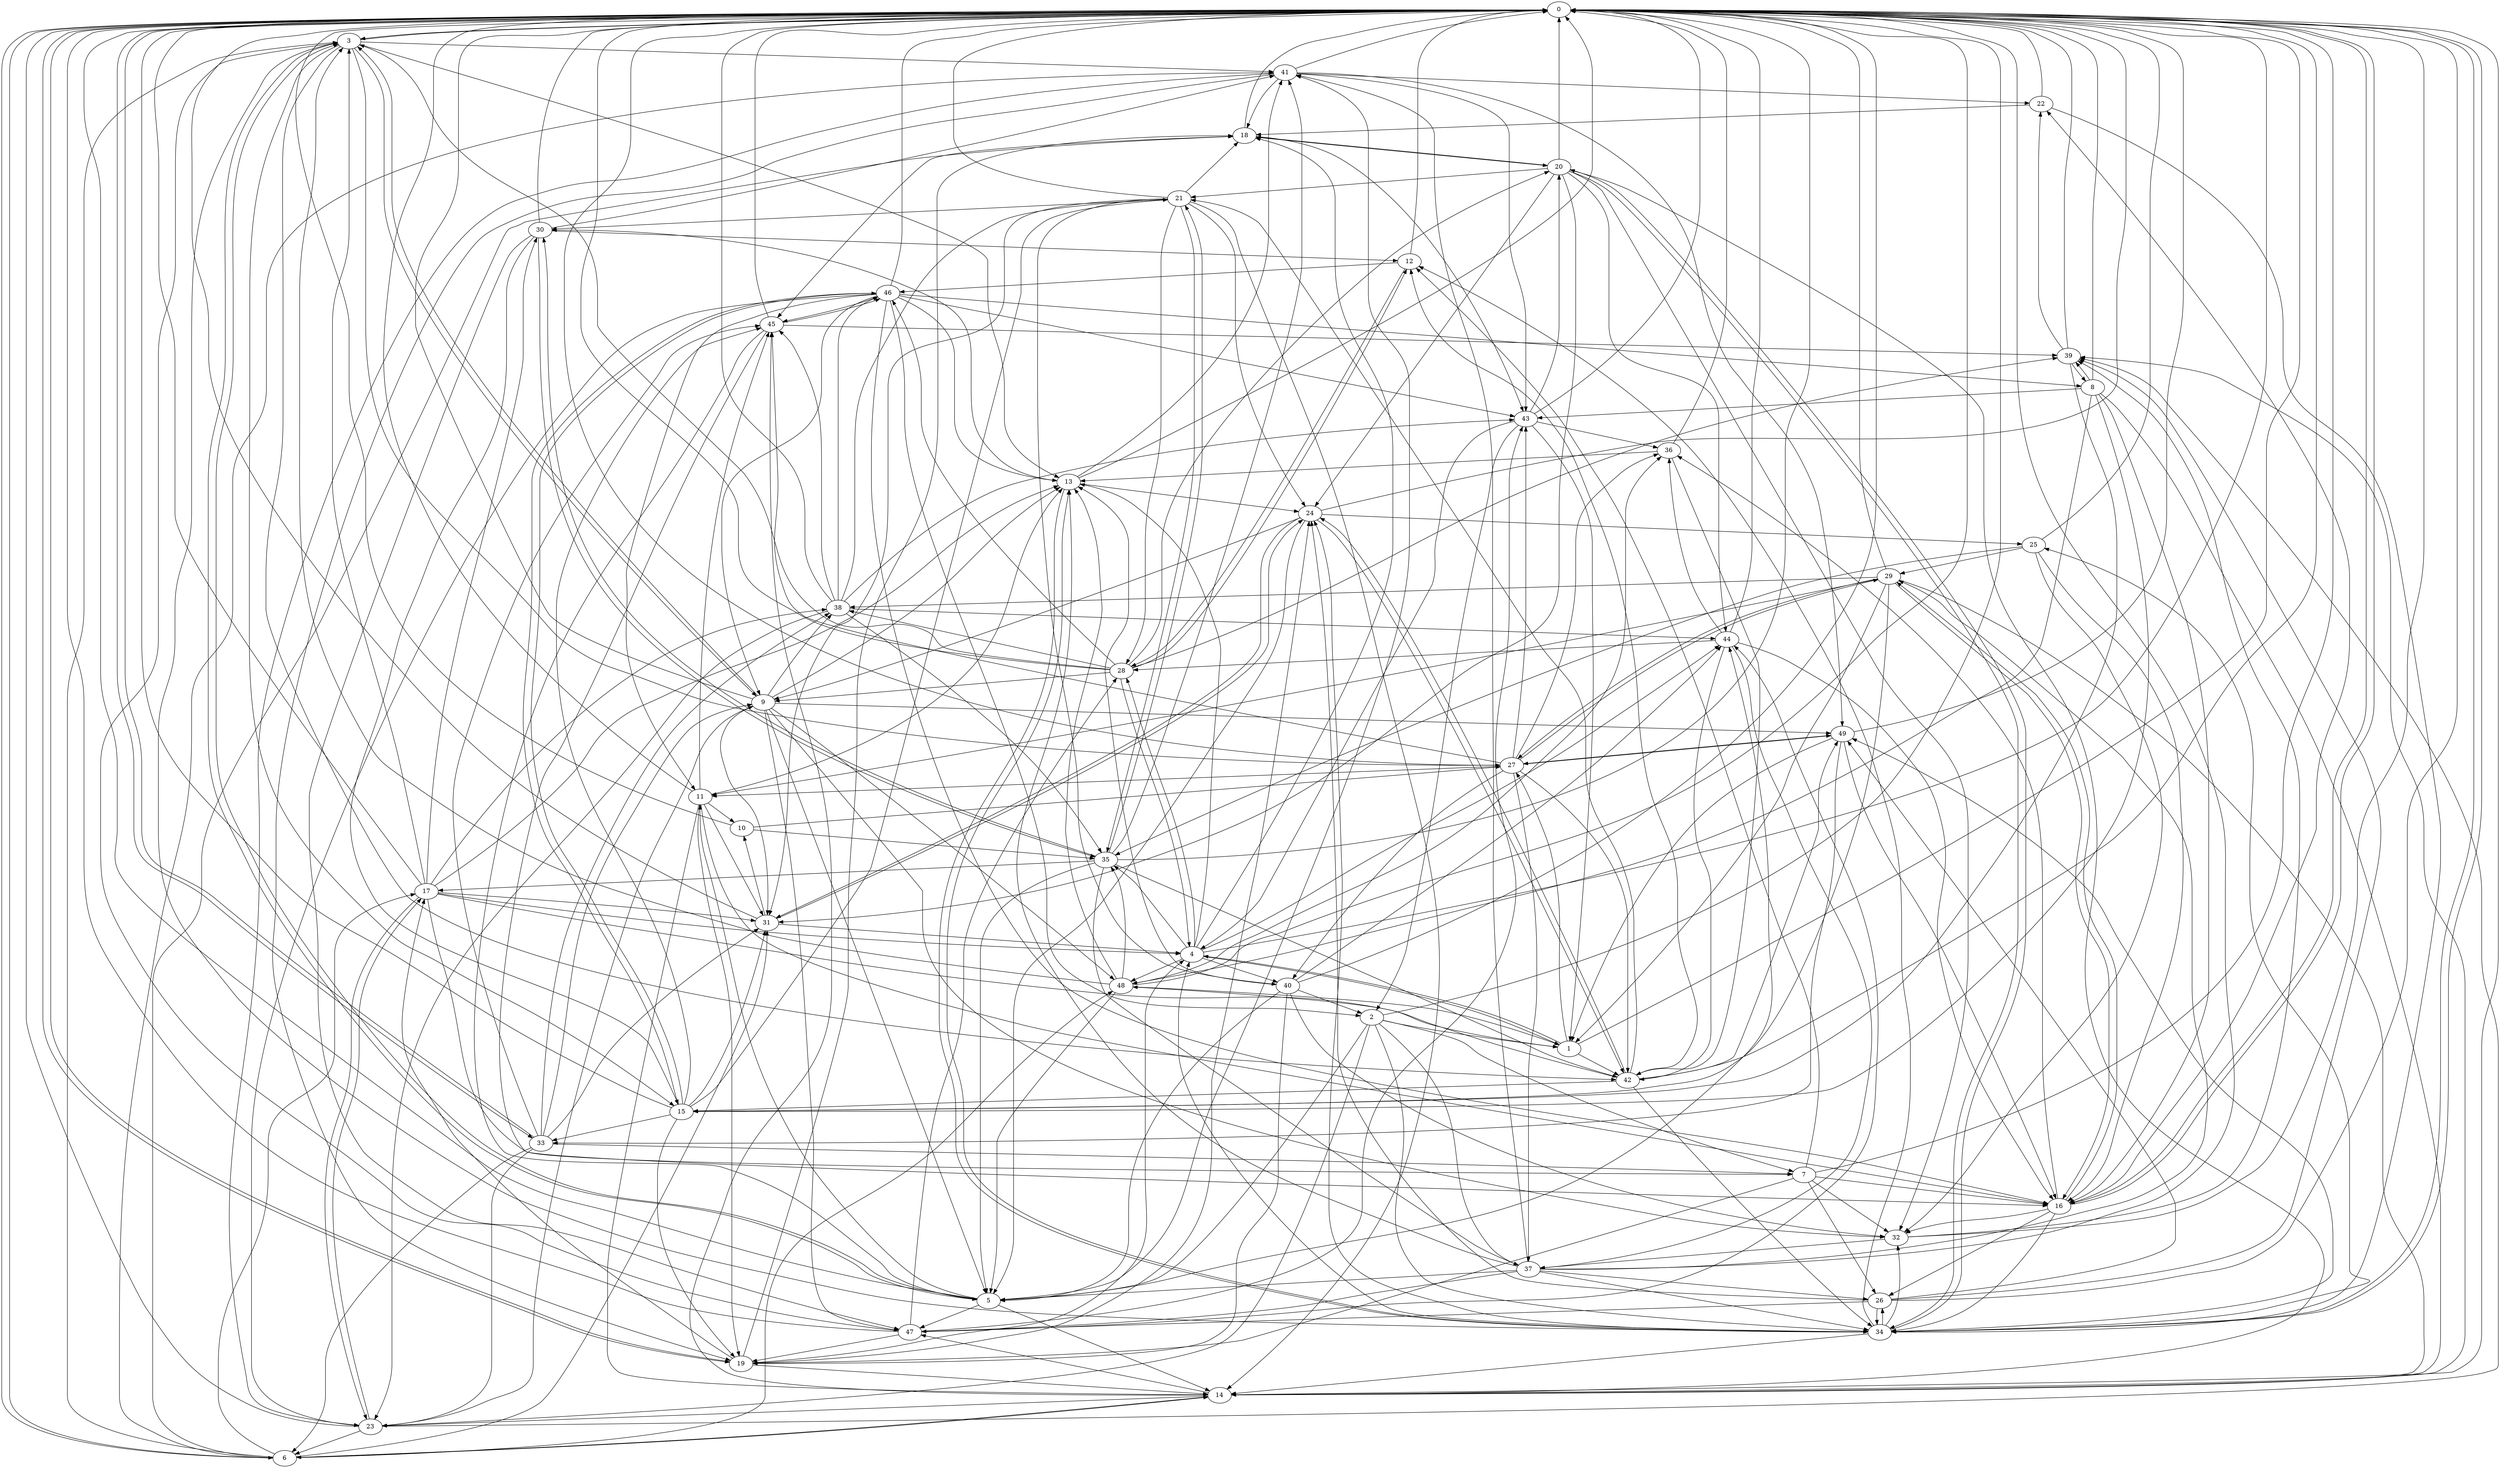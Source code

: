 strict digraph "" {
	0	 [component_delay=3];
	3	 [component_delay=3];
	0 -> 3	 [wire_delay=1];
	6	 [component_delay=3];
	0 -> 6	 [wire_delay=1];
	16	 [component_delay=3];
	0 -> 16	 [wire_delay=1];
	19	 [component_delay=3];
	0 -> 19	 [wire_delay=1];
	33	 [component_delay=3];
	0 -> 33	 [wire_delay=1];
	34	 [component_delay=3];
	0 -> 34	 [wire_delay=1];
	1	 [component_delay=3];
	1 -> 0	 [wire_delay=1];
	4	 [component_delay=3];
	1 -> 4	 [wire_delay=1];
	27	 [component_delay=3];
	1 -> 27	 [wire_delay=1];
	42	 [component_delay=3];
	1 -> 42	 [wire_delay=1];
	2	 [component_delay=3];
	2 -> 0	 [wire_delay=1];
	2 -> 1	 [wire_delay=1];
	5	 [component_delay=3];
	2 -> 5	 [wire_delay=1];
	7	 [component_delay=3];
	2 -> 7	 [wire_delay=1];
	23	 [component_delay=3];
	2 -> 23	 [wire_delay=1];
	2 -> 34	 [wire_delay=1];
	37	 [component_delay=3];
	2 -> 37	 [wire_delay=1];
	3 -> 0	 [wire_delay=1];
	3 -> 5	 [wire_delay=1];
	9	 [component_delay=3];
	3 -> 9	 [wire_delay=1];
	13	 [component_delay=3];
	3 -> 13	 [wire_delay=1];
	15	 [component_delay=3];
	3 -> 15	 [wire_delay=1];
	3 -> 27	 [wire_delay=1];
	41	 [component_delay=3];
	3 -> 41	 [wire_delay=1];
	3 -> 42	 [wire_delay=1];
	4 -> 0	 [wire_delay=1];
	4 -> 1	 [wire_delay=1];
	4 -> 13	 [wire_delay=1];
	18	 [component_delay=3];
	4 -> 18	 [wire_delay=1];
	28	 [component_delay=3];
	4 -> 28	 [wire_delay=1];
	35	 [component_delay=3];
	4 -> 35	 [wire_delay=1];
	40	 [component_delay=3];
	4 -> 40	 [wire_delay=1];
	44	 [component_delay=3];
	4 -> 44	 [wire_delay=1];
	48	 [component_delay=3];
	4 -> 48	 [wire_delay=1];
	5 -> 0	 [wire_delay=1];
	5 -> 3	 [wire_delay=1];
	11	 [component_delay=3];
	5 -> 11	 [wire_delay=1];
	14	 [component_delay=3];
	5 -> 14	 [wire_delay=1];
	5 -> 41	 [wire_delay=1];
	5 -> 44	 [wire_delay=1];
	47	 [component_delay=3];
	5 -> 47	 [wire_delay=1];
	6 -> 0	 [wire_delay=1];
	6 -> 3	 [wire_delay=1];
	6 -> 14	 [wire_delay=1];
	17	 [component_delay=3];
	6 -> 17	 [wire_delay=1];
	6 -> 18	 [wire_delay=1];
	31	 [component_delay=3];
	6 -> 31	 [wire_delay=1];
	6 -> 41	 [wire_delay=1];
	6 -> 48	 [wire_delay=1];
	7 -> 0	 [wire_delay=1];
	12	 [component_delay=3];
	7 -> 12	 [wire_delay=1];
	7 -> 16	 [wire_delay=1];
	7 -> 19	 [wire_delay=1];
	26	 [component_delay=3];
	7 -> 26	 [wire_delay=1];
	32	 [component_delay=3];
	7 -> 32	 [wire_delay=1];
	8	 [component_delay=3];
	8 -> 0	 [wire_delay=1];
	8 -> 14	 [wire_delay=1];
	8 -> 15	 [wire_delay=1];
	8 -> 16	 [wire_delay=1];
	39	 [component_delay=3];
	8 -> 39	 [wire_delay=1];
	43	 [component_delay=3];
	8 -> 43	 [wire_delay=1];
	8 -> 48	 [wire_delay=1];
	9 -> 0	 [wire_delay=1];
	9 -> 3	 [wire_delay=1];
	9 -> 5	 [wire_delay=1];
	9 -> 13	 [wire_delay=1];
	9 -> 31	 [wire_delay=1];
	9 -> 32	 [wire_delay=1];
	38	 [component_delay=3];
	9 -> 38	 [wire_delay=1];
	9 -> 47	 [wire_delay=1];
	9 -> 48	 [wire_delay=1];
	49	 [component_delay=3];
	9 -> 49	 [wire_delay=1];
	10	 [component_delay=3];
	10 -> 0	 [wire_delay=1];
	10 -> 27	 [wire_delay=1];
	10 -> 35	 [wire_delay=1];
	11 -> 0	 [wire_delay=1];
	11 -> 10	 [wire_delay=1];
	11 -> 13	 [wire_delay=1];
	11 -> 14	 [wire_delay=1];
	11 -> 16	 [wire_delay=1];
	11 -> 19	 [wire_delay=1];
	11 -> 31	 [wire_delay=1];
	45	 [component_delay=3];
	11 -> 45	 [wire_delay=1];
	12 -> 0	 [wire_delay=1];
	12 -> 28	 [wire_delay=1];
	46	 [component_delay=3];
	12 -> 46	 [wire_delay=1];
	13 -> 0	 [wire_delay=1];
	24	 [component_delay=3];
	13 -> 24	 [wire_delay=1];
	30	 [component_delay=3];
	13 -> 30	 [wire_delay=1];
	13 -> 34	 [wire_delay=1];
	13 -> 41	 [wire_delay=1];
	14 -> 0	 [wire_delay=1];
	14 -> 6	 [wire_delay=1];
	14 -> 23	 [wire_delay=1];
	14 -> 39	 [wire_delay=1];
	14 -> 45	 [wire_delay=1];
	14 -> 47	 [wire_delay=1];
	15 -> 0	 [wire_delay=1];
	15 -> 19	 [wire_delay=1];
	21	 [component_delay=3];
	15 -> 21	 [wire_delay=1];
	15 -> 31	 [wire_delay=1];
	15 -> 33	 [wire_delay=1];
	15 -> 45	 [wire_delay=1];
	15 -> 46	 [wire_delay=1];
	16 -> 0	 [wire_delay=1];
	22	 [component_delay=3];
	16 -> 22	 [wire_delay=1];
	16 -> 26	 [wire_delay=1];
	29	 [component_delay=3];
	16 -> 29	 [wire_delay=1];
	16 -> 32	 [wire_delay=1];
	16 -> 34	 [wire_delay=1];
	36	 [component_delay=3];
	16 -> 36	 [wire_delay=1];
	17 -> 0	 [wire_delay=1];
	17 -> 1	 [wire_delay=1];
	17 -> 3	 [wire_delay=1];
	17 -> 4	 [wire_delay=1];
	17 -> 7	 [wire_delay=1];
	17 -> 13	 [wire_delay=1];
	17 -> 23	 [wire_delay=1];
	17 -> 30	 [wire_delay=1];
	17 -> 31	 [wire_delay=1];
	17 -> 38	 [wire_delay=1];
	18 -> 0	 [wire_delay=1];
	20	 [component_delay=3];
	18 -> 20	 [wire_delay=1];
	18 -> 43	 [wire_delay=1];
	18 -> 45	 [wire_delay=1];
	19 -> 0	 [wire_delay=1];
	19 -> 4	 [wire_delay=1];
	19 -> 14	 [wire_delay=1];
	19 -> 17	 [wire_delay=1];
	19 -> 18	 [wire_delay=1];
	19 -> 24	 [wire_delay=1];
	20 -> 0	 [wire_delay=1];
	20 -> 14	 [wire_delay=1];
	20 -> 18	 [wire_delay=1];
	20 -> 21	 [wire_delay=1];
	20 -> 24	 [wire_delay=1];
	20 -> 31	 [wire_delay=1];
	20 -> 32	 [wire_delay=1];
	20 -> 34	 [wire_delay=1];
	20 -> 44	 [wire_delay=1];
	21 -> 0	 [wire_delay=1];
	21 -> 14	 [wire_delay=1];
	21 -> 18	 [wire_delay=1];
	21 -> 24	 [wire_delay=1];
	21 -> 28	 [wire_delay=1];
	21 -> 30	 [wire_delay=1];
	21 -> 31	 [wire_delay=1];
	21 -> 35	 [wire_delay=1];
	21 -> 40	 [wire_delay=1];
	22 -> 0	 [wire_delay=1];
	22 -> 18	 [wire_delay=1];
	22 -> 34	 [wire_delay=1];
	23 -> 0	 [wire_delay=1];
	23 -> 6	 [wire_delay=1];
	23 -> 9	 [wire_delay=1];
	23 -> 17	 [wire_delay=1];
	23 -> 39	 [wire_delay=1];
	24 -> 0	 [wire_delay=1];
	24 -> 5	 [wire_delay=1];
	24 -> 9	 [wire_delay=1];
	25	 [component_delay=3];
	24 -> 25	 [wire_delay=1];
	24 -> 31	 [wire_delay=1];
	24 -> 42	 [wire_delay=1];
	25 -> 0	 [wire_delay=1];
	25 -> 16	 [wire_delay=1];
	25 -> 29	 [wire_delay=1];
	25 -> 32	 [wire_delay=1];
	25 -> 35	 [wire_delay=1];
	26 -> 0	 [wire_delay=1];
	26 -> 24	 [wire_delay=1];
	26 -> 34	 [wire_delay=1];
	26 -> 39	 [wire_delay=1];
	26 -> 47	 [wire_delay=1];
	26 -> 49	 [wire_delay=1];
	27 -> 0	 [wire_delay=1];
	27 -> 11	 [wire_delay=1];
	27 -> 29	 [wire_delay=1];
	27 -> 36	 [wire_delay=1];
	27 -> 37	 [wire_delay=1];
	27 -> 40	 [wire_delay=1];
	27 -> 42	 [wire_delay=1];
	27 -> 43	 [wire_delay=1];
	27 -> 45	 [wire_delay=1];
	27 -> 49	 [wire_delay=1];
	28 -> 0	 [wire_delay=1];
	28 -> 3	 [wire_delay=1];
	28 -> 4	 [wire_delay=1];
	28 -> 9	 [wire_delay=1];
	28 -> 12	 [wire_delay=1];
	28 -> 20	 [wire_delay=1];
	28 -> 38	 [wire_delay=1];
	28 -> 39	 [wire_delay=1];
	28 -> 46	 [wire_delay=1];
	29 -> 0	 [wire_delay=1];
	29 -> 1	 [wire_delay=1];
	29 -> 11	 [wire_delay=1];
	29 -> 14	 [wire_delay=1];
	29 -> 15	 [wire_delay=1];
	29 -> 16	 [wire_delay=1];
	29 -> 27	 [wire_delay=1];
	29 -> 38	 [wire_delay=1];
	30 -> 0	 [wire_delay=1];
	30 -> 12	 [wire_delay=1];
	30 -> 15	 [wire_delay=1];
	30 -> 35	 [wire_delay=1];
	30 -> 41	 [wire_delay=1];
	30 -> 47	 [wire_delay=1];
	31 -> 0	 [wire_delay=1];
	31 -> 4	 [wire_delay=1];
	31 -> 10	 [wire_delay=1];
	31 -> 24	 [wire_delay=1];
	32 -> 0	 [wire_delay=1];
	32 -> 37	 [wire_delay=1];
	32 -> 39	 [wire_delay=1];
	33 -> 0	 [wire_delay=1];
	33 -> 6	 [wire_delay=1];
	33 -> 7	 [wire_delay=1];
	33 -> 9	 [wire_delay=1];
	33 -> 23	 [wire_delay=1];
	33 -> 31	 [wire_delay=1];
	33 -> 38	 [wire_delay=1];
	33 -> 45	 [wire_delay=1];
	34 -> 0	 [wire_delay=1];
	34 -> 3	 [wire_delay=1];
	34 -> 4	 [wire_delay=1];
	34 -> 12	 [wire_delay=1];
	34 -> 13	 [wire_delay=1];
	34 -> 14	 [wire_delay=1];
	34 -> 20	 [wire_delay=1];
	34 -> 24	 [wire_delay=1];
	34 -> 25	 [wire_delay=1];
	34 -> 26	 [wire_delay=1];
	34 -> 32	 [wire_delay=1];
	34 -> 49	 [wire_delay=1];
	35 -> 0	 [wire_delay=1];
	35 -> 5	 [wire_delay=1];
	35 -> 17	 [wire_delay=1];
	35 -> 21	 [wire_delay=1];
	35 -> 30	 [wire_delay=1];
	35 -> 37	 [wire_delay=1];
	35 -> 41	 [wire_delay=1];
	35 -> 42	 [wire_delay=1];
	36 -> 0	 [wire_delay=1];
	36 -> 13	 [wire_delay=1];
	36 -> 42	 [wire_delay=1];
	37 -> 0	 [wire_delay=1];
	37 -> 5	 [wire_delay=1];
	37 -> 13	 [wire_delay=1];
	37 -> 26	 [wire_delay=1];
	37 -> 29	 [wire_delay=1];
	37 -> 34	 [wire_delay=1];
	37 -> 41	 [wire_delay=1];
	37 -> 47	 [wire_delay=1];
	38 -> 0	 [wire_delay=1];
	38 -> 21	 [wire_delay=1];
	38 -> 23	 [wire_delay=1];
	38 -> 35	 [wire_delay=1];
	38 -> 43	 [wire_delay=1];
	38 -> 44	 [wire_delay=1];
	38 -> 45	 [wire_delay=1];
	38 -> 46	 [wire_delay=1];
	39 -> 0	 [wire_delay=1];
	39 -> 8	 [wire_delay=1];
	39 -> 15	 [wire_delay=1];
	39 -> 22	 [wire_delay=1];
	40 -> 0	 [wire_delay=1];
	40 -> 2	 [wire_delay=1];
	40 -> 5	 [wire_delay=1];
	40 -> 13	 [wire_delay=1];
	40 -> 19	 [wire_delay=1];
	40 -> 32	 [wire_delay=1];
	40 -> 44	 [wire_delay=1];
	41 -> 0	 [wire_delay=1];
	41 -> 18	 [wire_delay=1];
	41 -> 19	 [wire_delay=1];
	41 -> 22	 [wire_delay=1];
	41 -> 23	 [wire_delay=1];
	41 -> 43	 [wire_delay=1];
	41 -> 49	 [wire_delay=1];
	42 -> 0	 [wire_delay=1];
	42 -> 12	 [wire_delay=1];
	42 -> 15	 [wire_delay=1];
	42 -> 21	 [wire_delay=1];
	42 -> 24	 [wire_delay=1];
	42 -> 34	 [wire_delay=1];
	42 -> 48	 [wire_delay=1];
	42 -> 49	 [wire_delay=1];
	43 -> 0	 [wire_delay=1];
	43 -> 1	 [wire_delay=1];
	43 -> 2	 [wire_delay=1];
	43 -> 4	 [wire_delay=1];
	43 -> 20	 [wire_delay=1];
	43 -> 36	 [wire_delay=1];
	44 -> 0	 [wire_delay=1];
	44 -> 16	 [wire_delay=1];
	44 -> 28	 [wire_delay=1];
	44 -> 36	 [wire_delay=1];
	44 -> 37	 [wire_delay=1];
	44 -> 42	 [wire_delay=1];
	45 -> 0	 [wire_delay=1];
	45 -> 5	 [wire_delay=1];
	45 -> 16	 [wire_delay=1];
	45 -> 39	 [wire_delay=1];
	45 -> 46	 [wire_delay=1];
	46 -> 0	 [wire_delay=1];
	46 -> 2	 [wire_delay=1];
	46 -> 8	 [wire_delay=1];
	46 -> 9	 [wire_delay=1];
	46 -> 11	 [wire_delay=1];
	46 -> 13	 [wire_delay=1];
	46 -> 15	 [wire_delay=1];
	46 -> 16	 [wire_delay=1];
	46 -> 23	 [wire_delay=1];
	46 -> 43	 [wire_delay=1];
	46 -> 45	 [wire_delay=1];
	47 -> 0	 [wire_delay=1];
	47 -> 3	 [wire_delay=1];
	47 -> 19	 [wire_delay=1];
	47 -> 28	 [wire_delay=1];
	47 -> 43	 [wire_delay=1];
	47 -> 44	 [wire_delay=1];
	48 -> 0	 [wire_delay=1];
	48 -> 1	 [wire_delay=1];
	48 -> 3	 [wire_delay=1];
	48 -> 5	 [wire_delay=1];
	48 -> 13	 [wire_delay=1];
	48 -> 35	 [wire_delay=1];
	48 -> 36	 [wire_delay=1];
	49 -> 0	 [wire_delay=1];
	49 -> 1	 [wire_delay=1];
	49 -> 16	 [wire_delay=1];
	49 -> 27	 [wire_delay=1];
	49 -> 33	 [wire_delay=1];
}
